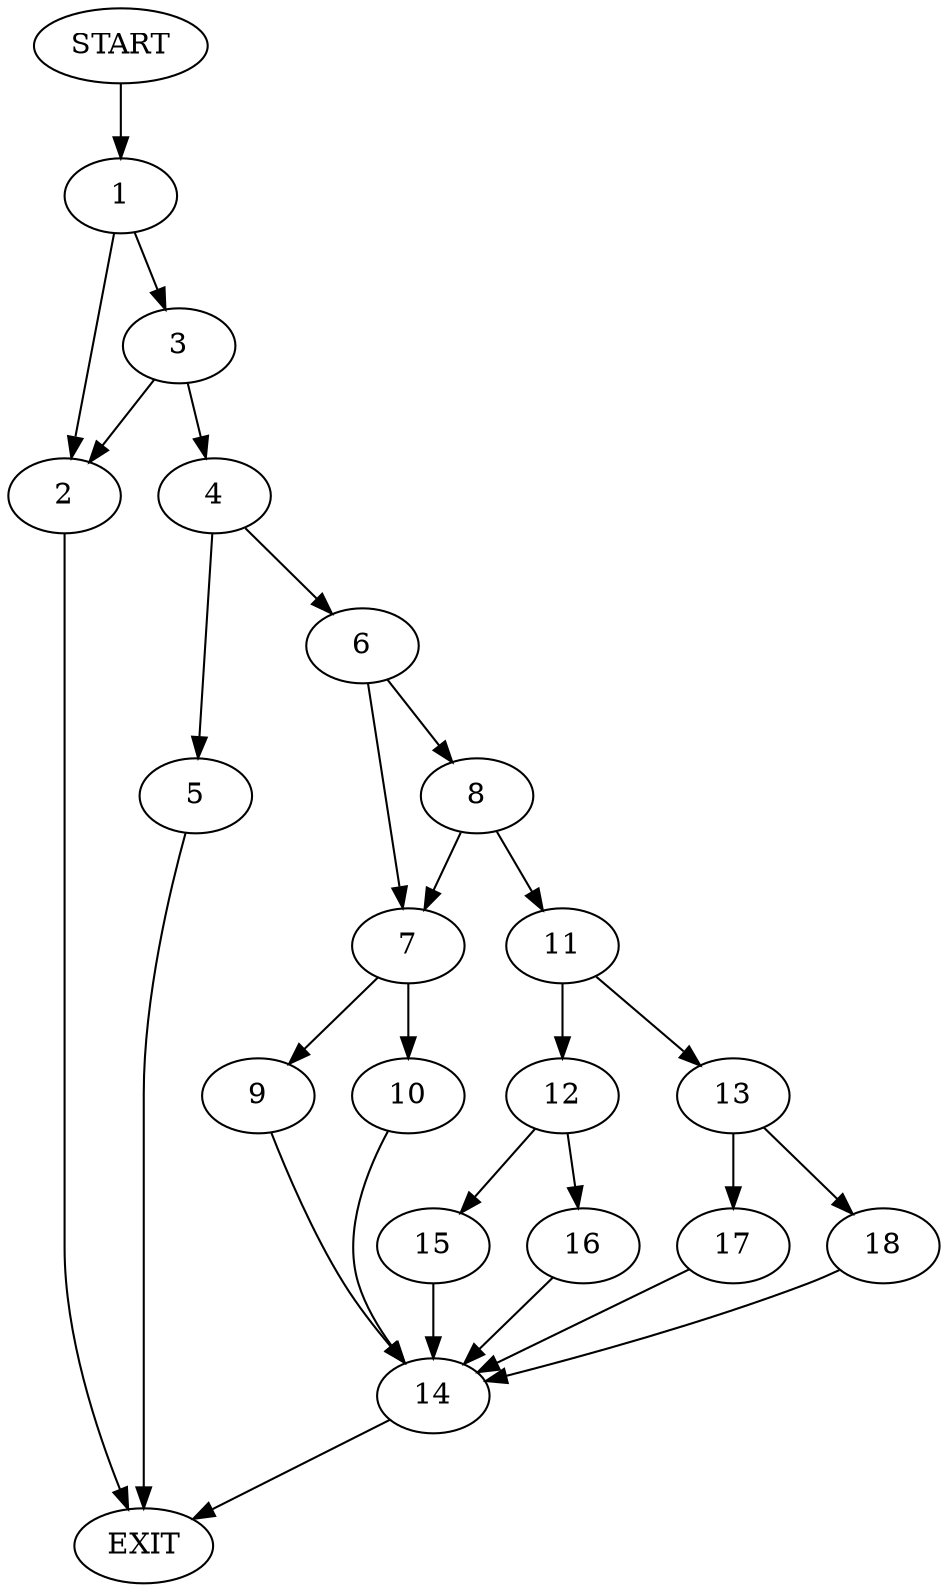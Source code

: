 digraph {
0 [label="START"]
19 [label="EXIT"]
0 -> 1
1 -> 2
1 -> 3
2 -> 19
3 -> 2
3 -> 4
4 -> 5
4 -> 6
5 -> 19
6 -> 7
6 -> 8
7 -> 9
7 -> 10
8 -> 7
8 -> 11
11 -> 12
11 -> 13
9 -> 14
10 -> 14
14 -> 19
12 -> 15
12 -> 16
13 -> 17
13 -> 18
17 -> 14
18 -> 14
16 -> 14
15 -> 14
}

